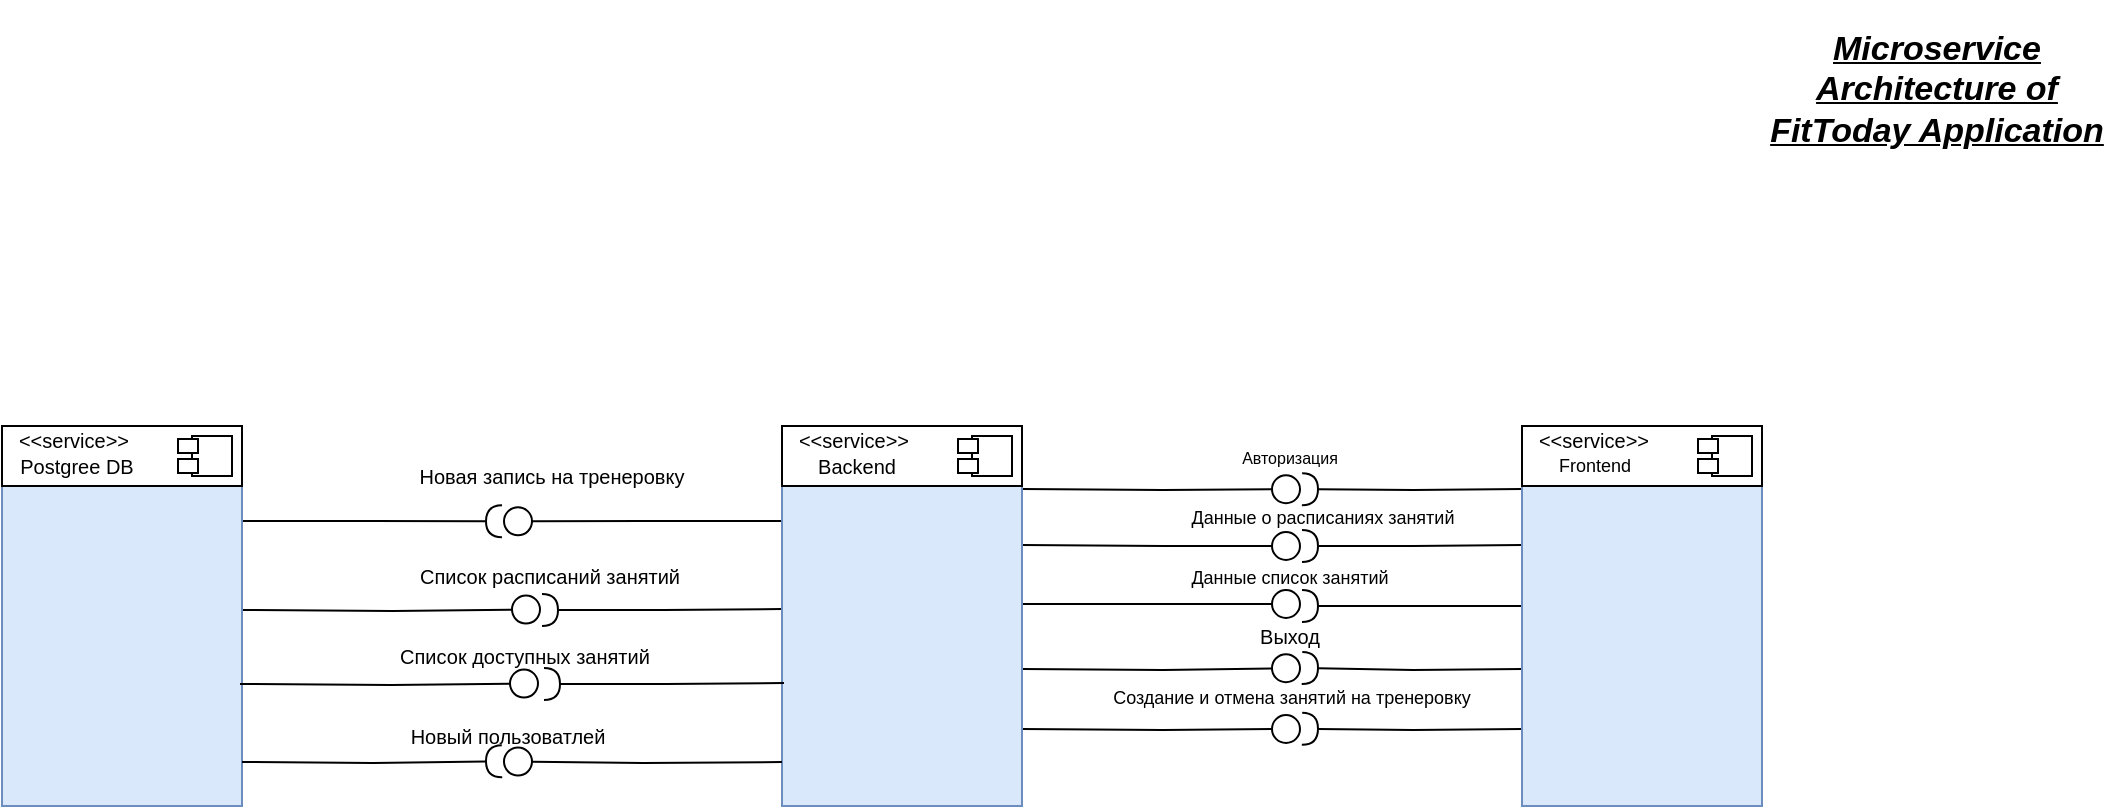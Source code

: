 <mxfile version="24.6.4" type="device">
  <diagram name="Page-1" id="5f0bae14-7c28-e335-631c-24af17079c00">
    <mxGraphModel dx="4025" dy="1832" grid="1" gridSize="10" guides="1" tooltips="1" connect="1" arrows="1" fold="1" page="1" pageScale="1" pageWidth="1169" pageHeight="827" background="none" math="0" shadow="0">
      <root>
        <mxCell id="0" />
        <mxCell id="1" parent="0" />
        <mxCell id="90Y9QjRsGdumL3US-0Al-87" value="" style="group" parent="1" connectable="0" vertex="1">
          <mxGeometry x="-1480" y="-590" width="120" height="190" as="geometry" />
        </mxCell>
        <mxCell id="8VMu90FHNc5uFZkxF0Xm-27" style="edgeStyle=orthogonalEdgeStyle;rounded=0;orthogonalLoop=1;jettySize=auto;html=1;exitX=0;exitY=0.25;exitDx=0;exitDy=0;endArrow=halfCircle;endFill=0;" parent="90Y9QjRsGdumL3US-0Al-87" edge="1">
          <mxGeometry relative="1" as="geometry">
            <mxPoint x="-110" y="31.571" as="targetPoint" />
            <mxPoint y="31.5" as="sourcePoint" />
          </mxGeometry>
        </mxCell>
        <mxCell id="8VMu90FHNc5uFZkxF0Xm-31" style="edgeStyle=orthogonalEdgeStyle;rounded=0;orthogonalLoop=1;jettySize=auto;html=1;exitX=0;exitY=0.25;exitDx=0;exitDy=0;endArrow=halfCircle;endFill=0;" parent="90Y9QjRsGdumL3US-0Al-87" edge="1">
          <mxGeometry relative="1" as="geometry">
            <mxPoint x="-110" y="60" as="targetPoint" />
            <mxPoint y="59.5" as="sourcePoint" />
          </mxGeometry>
        </mxCell>
        <mxCell id="8VMu90FHNc5uFZkxF0Xm-44" style="edgeStyle=orthogonalEdgeStyle;rounded=0;orthogonalLoop=1;jettySize=auto;html=1;endArrow=halfCircle;endFill=0;" parent="90Y9QjRsGdumL3US-0Al-87" edge="1">
          <mxGeometry relative="1" as="geometry">
            <mxPoint x="-110" y="90" as="targetPoint" />
            <mxPoint y="90" as="sourcePoint" />
          </mxGeometry>
        </mxCell>
        <mxCell id="8VMu90FHNc5uFZkxF0Xm-48" style="edgeStyle=orthogonalEdgeStyle;rounded=0;orthogonalLoop=1;jettySize=auto;html=1;exitX=0;exitY=0.75;exitDx=0;exitDy=0;endArrow=halfCircle;endFill=0;" parent="90Y9QjRsGdumL3US-0Al-87" edge="1">
          <mxGeometry relative="1" as="geometry">
            <mxPoint x="-110" y="121" as="targetPoint" />
            <mxPoint y="121.5" as="sourcePoint" />
          </mxGeometry>
        </mxCell>
        <mxCell id="8VMu90FHNc5uFZkxF0Xm-54" style="edgeStyle=orthogonalEdgeStyle;rounded=0;orthogonalLoop=1;jettySize=auto;html=1;exitX=0;exitY=0.75;exitDx=0;exitDy=0;endArrow=halfCircle;endFill=0;" parent="90Y9QjRsGdumL3US-0Al-87" edge="1">
          <mxGeometry relative="1" as="geometry">
            <mxPoint x="-110" y="151.429" as="targetPoint" />
            <mxPoint y="151.5" as="sourcePoint" />
          </mxGeometry>
        </mxCell>
        <mxCell id="90Y9QjRsGdumL3US-0Al-88" value="" style="rounded=0;whiteSpace=wrap;html=1;fillColor=#dae8fc;strokeColor=#6c8ebf;container=1;" parent="90Y9QjRsGdumL3US-0Al-87" vertex="1">
          <mxGeometry width="120.0" height="190" as="geometry" />
        </mxCell>
        <mxCell id="90Y9QjRsGdumL3US-0Al-89" value="" style="rounded=0;whiteSpace=wrap;html=1;" parent="90Y9QjRsGdumL3US-0Al-88" vertex="1">
          <mxGeometry width="120" height="30" as="geometry" />
        </mxCell>
        <mxCell id="90Y9QjRsGdumL3US-0Al-90" value="&lt;font style=&quot;font-size: 9px;&quot;&gt;Frontend&lt;/font&gt;" style="text;html=1;align=center;verticalAlign=middle;whiteSpace=wrap;rounded=0;" parent="90Y9QjRsGdumL3US-0Al-88" vertex="1">
          <mxGeometry x="-3" y="14" width="79" height="10" as="geometry" />
        </mxCell>
        <mxCell id="90Y9QjRsGdumL3US-0Al-91" value="" style="group" parent="90Y9QjRsGdumL3US-0Al-87" connectable="0" vertex="1">
          <mxGeometry x="85" y="5" width="40" height="30" as="geometry" />
        </mxCell>
        <mxCell id="90Y9QjRsGdumL3US-0Al-92" value="" style="whiteSpace=wrap;html=1;aspect=fixed;" parent="90Y9QjRsGdumL3US-0Al-91" vertex="1">
          <mxGeometry x="10" width="20" height="20" as="geometry" />
        </mxCell>
        <mxCell id="90Y9QjRsGdumL3US-0Al-93" value="" style="rounded=0;whiteSpace=wrap;html=1;" parent="90Y9QjRsGdumL3US-0Al-91" vertex="1">
          <mxGeometry x="3" y="1.5" width="10" height="7" as="geometry" />
        </mxCell>
        <mxCell id="90Y9QjRsGdumL3US-0Al-94" value="" style="rounded=0;whiteSpace=wrap;html=1;" parent="90Y9QjRsGdumL3US-0Al-91" vertex="1">
          <mxGeometry x="3" y="11.5" width="10" height="7" as="geometry" />
        </mxCell>
        <mxCell id="90Y9QjRsGdumL3US-0Al-95" value="&lt;font style=&quot;font-size: 10px;&quot;&gt;&amp;lt;&amp;lt;service&amp;gt;&amp;gt;&lt;/font&gt;" style="text;html=1;align=center;verticalAlign=middle;whiteSpace=wrap;rounded=0;" parent="90Y9QjRsGdumL3US-0Al-87" vertex="1">
          <mxGeometry x="6" y="2" width="60" height="10" as="geometry" />
        </mxCell>
        <mxCell id="90Y9QjRsGdumL3US-0Al-105" value="" style="group" parent="1" connectable="0" vertex="1">
          <mxGeometry x="-2240" y="-590" width="120" height="190" as="geometry" />
        </mxCell>
        <mxCell id="8VMu90FHNc5uFZkxF0Xm-63" style="edgeStyle=orthogonalEdgeStyle;rounded=0;orthogonalLoop=1;jettySize=auto;html=1;exitX=1;exitY=0.5;exitDx=0;exitDy=0;endArrow=circle;endFill=0;" parent="90Y9QjRsGdumL3US-0Al-105" edge="1">
          <mxGeometry relative="1" as="geometry">
            <mxPoint x="270" y="91.69" as="targetPoint" />
            <mxPoint x="120" y="92.0" as="sourcePoint" />
          </mxGeometry>
        </mxCell>
        <mxCell id="8VMu90FHNc5uFZkxF0Xm-72" style="edgeStyle=orthogonalEdgeStyle;rounded=0;orthogonalLoop=1;jettySize=auto;html=1;exitX=1;exitY=0.25;exitDx=0;exitDy=0;endArrow=halfCircle;endFill=0;" parent="90Y9QjRsGdumL3US-0Al-105" source="90Y9QjRsGdumL3US-0Al-106" edge="1">
          <mxGeometry relative="1" as="geometry">
            <mxPoint x="250" y="47.667" as="targetPoint" />
          </mxGeometry>
        </mxCell>
        <mxCell id="90Y9QjRsGdumL3US-0Al-106" value="" style="rounded=0;whiteSpace=wrap;html=1;fillColor=#dae8fc;strokeColor=#6c8ebf;container=1;" parent="90Y9QjRsGdumL3US-0Al-105" vertex="1">
          <mxGeometry width="120.0" height="190" as="geometry" />
        </mxCell>
        <mxCell id="90Y9QjRsGdumL3US-0Al-107" value="" style="rounded=0;whiteSpace=wrap;html=1;" parent="90Y9QjRsGdumL3US-0Al-106" vertex="1">
          <mxGeometry width="120" height="30" as="geometry" />
        </mxCell>
        <mxCell id="90Y9QjRsGdumL3US-0Al-108" value="&lt;font size=&quot;1&quot;&gt;Postgree DB&lt;/font&gt;" style="text;html=1;align=center;verticalAlign=middle;whiteSpace=wrap;rounded=0;" parent="90Y9QjRsGdumL3US-0Al-106" vertex="1">
          <mxGeometry x="8" y="15" width="59" height="10" as="geometry" />
        </mxCell>
        <mxCell id="90Y9QjRsGdumL3US-0Al-109" value="" style="group" parent="90Y9QjRsGdumL3US-0Al-105" connectable="0" vertex="1">
          <mxGeometry x="85" y="5" width="40" height="30" as="geometry" />
        </mxCell>
        <mxCell id="90Y9QjRsGdumL3US-0Al-110" value="" style="whiteSpace=wrap;html=1;aspect=fixed;" parent="90Y9QjRsGdumL3US-0Al-109" vertex="1">
          <mxGeometry x="10" width="20" height="20" as="geometry" />
        </mxCell>
        <mxCell id="90Y9QjRsGdumL3US-0Al-111" value="" style="rounded=0;whiteSpace=wrap;html=1;" parent="90Y9QjRsGdumL3US-0Al-109" vertex="1">
          <mxGeometry x="3" y="1.5" width="10" height="7" as="geometry" />
        </mxCell>
        <mxCell id="90Y9QjRsGdumL3US-0Al-112" value="" style="rounded=0;whiteSpace=wrap;html=1;" parent="90Y9QjRsGdumL3US-0Al-109" vertex="1">
          <mxGeometry x="3" y="11.5" width="10" height="7" as="geometry" />
        </mxCell>
        <mxCell id="90Y9QjRsGdumL3US-0Al-113" value="&lt;font style=&quot;font-size: 10px;&quot;&gt;&amp;lt;&amp;lt;service&amp;gt;&amp;gt;&lt;/font&gt;" style="text;html=1;align=center;verticalAlign=middle;whiteSpace=wrap;rounded=0;" parent="90Y9QjRsGdumL3US-0Al-105" vertex="1">
          <mxGeometry x="6" y="2" width="60" height="10" as="geometry" />
        </mxCell>
        <mxCell id="90Y9QjRsGdumL3US-0Al-114" value="]" style="group" parent="1" connectable="0" vertex="1">
          <mxGeometry x="-1850" y="-590" width="120" height="190" as="geometry" />
        </mxCell>
        <mxCell id="8VMu90FHNc5uFZkxF0Xm-28" style="edgeStyle=orthogonalEdgeStyle;rounded=0;orthogonalLoop=1;jettySize=auto;html=1;exitX=1;exitY=0.25;exitDx=0;exitDy=0;endArrow=circle;endFill=0;" parent="90Y9QjRsGdumL3US-0Al-114" edge="1">
          <mxGeometry relative="1" as="geometry">
            <mxPoint x="260" y="31.571" as="targetPoint" />
            <mxPoint x="120" y="31.5" as="sourcePoint" />
          </mxGeometry>
        </mxCell>
        <mxCell id="8VMu90FHNc5uFZkxF0Xm-34" style="edgeStyle=orthogonalEdgeStyle;rounded=0;orthogonalLoop=1;jettySize=auto;html=1;exitX=1;exitY=0.25;exitDx=0;exitDy=0;endArrow=circle;endFill=0;" parent="90Y9QjRsGdumL3US-0Al-114" edge="1">
          <mxGeometry relative="1" as="geometry">
            <mxPoint x="260" y="60" as="targetPoint" />
            <mxPoint x="120" y="59.5" as="sourcePoint" />
          </mxGeometry>
        </mxCell>
        <mxCell id="8VMu90FHNc5uFZkxF0Xm-46" style="edgeStyle=orthogonalEdgeStyle;rounded=0;orthogonalLoop=1;jettySize=auto;html=1;endArrow=circle;endFill=0;" parent="90Y9QjRsGdumL3US-0Al-114" edge="1">
          <mxGeometry relative="1" as="geometry">
            <mxPoint x="260" y="89" as="targetPoint" />
            <mxPoint x="120" y="89" as="sourcePoint" />
          </mxGeometry>
        </mxCell>
        <mxCell id="8VMu90FHNc5uFZkxF0Xm-47" style="edgeStyle=orthogonalEdgeStyle;rounded=0;orthogonalLoop=1;jettySize=auto;html=1;exitX=1;exitY=0.25;exitDx=0;exitDy=0;endArrow=circle;endFill=0;" parent="90Y9QjRsGdumL3US-0Al-114" edge="1">
          <mxGeometry relative="1" as="geometry">
            <mxPoint x="260" y="121" as="targetPoint" />
            <mxPoint x="120" y="121.5" as="sourcePoint" />
          </mxGeometry>
        </mxCell>
        <mxCell id="8VMu90FHNc5uFZkxF0Xm-55" style="edgeStyle=orthogonalEdgeStyle;rounded=0;orthogonalLoop=1;jettySize=auto;html=1;exitX=1;exitY=0.75;exitDx=0;exitDy=0;endArrow=circle;endFill=0;" parent="90Y9QjRsGdumL3US-0Al-114" edge="1">
          <mxGeometry relative="1" as="geometry">
            <mxPoint x="260" y="151.429" as="targetPoint" />
            <mxPoint x="120" y="151.5" as="sourcePoint" />
          </mxGeometry>
        </mxCell>
        <mxCell id="8VMu90FHNc5uFZkxF0Xm-61" style="edgeStyle=orthogonalEdgeStyle;rounded=0;orthogonalLoop=1;jettySize=auto;html=1;exitX=0;exitY=0.25;exitDx=0;exitDy=0;endArrow=halfCircle;endFill=0;" parent="90Y9QjRsGdumL3US-0Al-114" edge="1">
          <mxGeometry relative="1" as="geometry">
            <mxPoint x="-120" y="92" as="targetPoint" />
            <mxPoint y="91.5" as="sourcePoint" />
          </mxGeometry>
        </mxCell>
        <mxCell id="8VMu90FHNc5uFZkxF0Xm-73" style="edgeStyle=orthogonalEdgeStyle;rounded=0;orthogonalLoop=1;jettySize=auto;html=1;exitX=0;exitY=0.25;exitDx=0;exitDy=0;endArrow=circle;endFill=0;" parent="90Y9QjRsGdumL3US-0Al-114" source="90Y9QjRsGdumL3US-0Al-115" edge="1">
          <mxGeometry relative="1" as="geometry">
            <mxPoint x="-140" y="47.667" as="targetPoint" />
          </mxGeometry>
        </mxCell>
        <mxCell id="90Y9QjRsGdumL3US-0Al-115" value="" style="rounded=0;whiteSpace=wrap;html=1;fillColor=#dae8fc;strokeColor=#6c8ebf;container=1;" parent="90Y9QjRsGdumL3US-0Al-114" vertex="1">
          <mxGeometry width="120.0" height="190" as="geometry" />
        </mxCell>
        <mxCell id="90Y9QjRsGdumL3US-0Al-116" value="" style="rounded=0;whiteSpace=wrap;html=1;" parent="90Y9QjRsGdumL3US-0Al-115" vertex="1">
          <mxGeometry width="120" height="30" as="geometry" />
        </mxCell>
        <mxCell id="90Y9QjRsGdumL3US-0Al-117" value="&lt;font size=&quot;1&quot;&gt;Backend&lt;/font&gt;" style="text;html=1;align=center;verticalAlign=middle;whiteSpace=wrap;rounded=0;" parent="90Y9QjRsGdumL3US-0Al-115" vertex="1">
          <mxGeometry x="3" y="16" width="69" height="7" as="geometry" />
        </mxCell>
        <mxCell id="90Y9QjRsGdumL3US-0Al-118" value="" style="group" parent="90Y9QjRsGdumL3US-0Al-114" connectable="0" vertex="1">
          <mxGeometry x="85" y="5" width="40" height="30" as="geometry" />
        </mxCell>
        <mxCell id="90Y9QjRsGdumL3US-0Al-119" value="" style="whiteSpace=wrap;html=1;aspect=fixed;" parent="90Y9QjRsGdumL3US-0Al-118" vertex="1">
          <mxGeometry x="10" width="20" height="20" as="geometry" />
        </mxCell>
        <mxCell id="90Y9QjRsGdumL3US-0Al-120" value="" style="rounded=0;whiteSpace=wrap;html=1;" parent="90Y9QjRsGdumL3US-0Al-118" vertex="1">
          <mxGeometry x="3" y="1.5" width="10" height="7" as="geometry" />
        </mxCell>
        <mxCell id="90Y9QjRsGdumL3US-0Al-121" value="" style="rounded=0;whiteSpace=wrap;html=1;" parent="90Y9QjRsGdumL3US-0Al-118" vertex="1">
          <mxGeometry x="3" y="11.5" width="10" height="7" as="geometry" />
        </mxCell>
        <mxCell id="90Y9QjRsGdumL3US-0Al-122" value="&lt;font style=&quot;font-size: 10px;&quot;&gt;&amp;lt;&amp;lt;service&amp;gt;&amp;gt;&lt;/font&gt;" style="text;html=1;align=center;verticalAlign=middle;whiteSpace=wrap;rounded=0;" parent="90Y9QjRsGdumL3US-0Al-114" vertex="1">
          <mxGeometry x="6" y="2" width="60" height="10" as="geometry" />
        </mxCell>
        <mxCell id="90Y9QjRsGdumL3US-0Al-238" value="&lt;font style=&quot;font-size: 17px;&quot;&gt;&lt;b&gt;&lt;i&gt;&lt;u&gt;Microservice Architecture of FitToday Application&lt;/u&gt;&lt;/i&gt;&lt;/b&gt;&lt;/font&gt;" style="text;html=1;align=center;verticalAlign=middle;whiteSpace=wrap;rounded=0;" parent="1" vertex="1">
          <mxGeometry x="-1360" y="-803" width="174.83" height="90" as="geometry" />
        </mxCell>
        <mxCell id="8VMu90FHNc5uFZkxF0Xm-29" value="&lt;font style=&quot;font-size: 8px;&quot;&gt;Авторизация&lt;/font&gt;" style="text;html=1;align=center;verticalAlign=middle;whiteSpace=wrap;rounded=0;" parent="1" vertex="1">
          <mxGeometry x="-1626" y="-590" width="60" height="30" as="geometry" />
        </mxCell>
        <mxCell id="8VMu90FHNc5uFZkxF0Xm-36" value="&lt;font style=&quot;font-size: 9px;&quot;&gt;Данные о&lt;/font&gt;&lt;span style=&quot;font-size: 9px; background-color: initial;&quot;&gt;&amp;nbsp;расписаниях занятий&lt;/span&gt;" style="text;html=1;align=center;verticalAlign=middle;whiteSpace=wrap;rounded=0;" parent="1" vertex="1">
          <mxGeometry x="-1659" y="-550" width="159" height="10" as="geometry" />
        </mxCell>
        <mxCell id="8VMu90FHNc5uFZkxF0Xm-45" value="&lt;font style=&quot;font-size: 9px;&quot;&gt;Данные список занятий&lt;/font&gt;" style="text;html=1;align=center;verticalAlign=middle;whiteSpace=wrap;rounded=0;" parent="1" vertex="1">
          <mxGeometry x="-1659" y="-520" width="126" height="10" as="geometry" />
        </mxCell>
        <mxCell id="8VMu90FHNc5uFZkxF0Xm-50" value="&lt;font size=&quot;1&quot;&gt;Выход&lt;/font&gt;" style="text;html=1;align=center;verticalAlign=middle;whiteSpace=wrap;rounded=0;" parent="1" vertex="1">
          <mxGeometry x="-1659" y="-490" width="126" height="10" as="geometry" />
        </mxCell>
        <mxCell id="8VMu90FHNc5uFZkxF0Xm-53" value="&lt;font style=&quot;font-size: 9px;&quot;&gt;Создание и отмена занятий на тренеровку&lt;/font&gt;" style="text;html=1;align=center;verticalAlign=middle;whiteSpace=wrap;rounded=0;" parent="1" vertex="1">
          <mxGeometry x="-1690" y="-460" width="190" height="10" as="geometry" />
        </mxCell>
        <mxCell id="8VMu90FHNc5uFZkxF0Xm-57" value="&lt;font size=&quot;1&quot;&gt;Список доступных занятий&lt;/font&gt;" style="text;html=1;align=center;verticalAlign=middle;whiteSpace=wrap;rounded=0;" parent="1" vertex="1">
          <mxGeometry x="-2060" y="-480" width="163" height="10" as="geometry" />
        </mxCell>
        <mxCell id="8VMu90FHNc5uFZkxF0Xm-59" value="&lt;font size=&quot;1&quot;&gt;Список расписаний занятий&lt;/font&gt;" style="text;html=1;align=center;verticalAlign=middle;whiteSpace=wrap;rounded=0;" parent="1" vertex="1">
          <mxGeometry x="-2050" y="-520" width="168" height="10" as="geometry" />
        </mxCell>
        <mxCell id="8VMu90FHNc5uFZkxF0Xm-65" style="edgeStyle=orthogonalEdgeStyle;rounded=0;orthogonalLoop=1;jettySize=auto;html=1;exitX=0;exitY=0.25;exitDx=0;exitDy=0;endArrow=halfCircle;endFill=0;" parent="1" edge="1">
          <mxGeometry relative="1" as="geometry">
            <mxPoint x="-1969" y="-461" as="targetPoint" />
            <mxPoint x="-1849" y="-461.5" as="sourcePoint" />
          </mxGeometry>
        </mxCell>
        <mxCell id="8VMu90FHNc5uFZkxF0Xm-71" style="edgeStyle=orthogonalEdgeStyle;rounded=0;orthogonalLoop=1;jettySize=auto;html=1;exitX=1;exitY=0.5;exitDx=0;exitDy=0;endArrow=circle;endFill=0;" parent="1" edge="1">
          <mxGeometry relative="1" as="geometry">
            <mxPoint x="-1971" y="-461.31" as="targetPoint" />
            <mxPoint x="-2121" y="-461.0" as="sourcePoint" />
          </mxGeometry>
        </mxCell>
        <mxCell id="8VMu90FHNc5uFZkxF0Xm-75" value="&lt;font size=&quot;1&quot;&gt;Новая запись на тренеровку&lt;/font&gt;" style="text;html=1;align=center;verticalAlign=middle;whiteSpace=wrap;rounded=0;" parent="1" vertex="1">
          <mxGeometry x="-2050" y="-570" width="170" height="10" as="geometry" />
        </mxCell>
        <mxCell id="8VMu90FHNc5uFZkxF0Xm-77" style="edgeStyle=orthogonalEdgeStyle;rounded=0;orthogonalLoop=1;jettySize=auto;html=1;exitX=0;exitY=0.25;exitDx=0;exitDy=0;endArrow=circle;endFill=0;" parent="1" edge="1">
          <mxGeometry relative="1" as="geometry">
            <mxPoint x="-1990" y="-422.333" as="targetPoint" />
            <mxPoint x="-1850" y="-422" as="sourcePoint" />
          </mxGeometry>
        </mxCell>
        <mxCell id="8VMu90FHNc5uFZkxF0Xm-79" style="edgeStyle=orthogonalEdgeStyle;rounded=0;orthogonalLoop=1;jettySize=auto;html=1;exitX=1;exitY=0.25;exitDx=0;exitDy=0;endArrow=halfCircle;endFill=0;" parent="1" edge="1">
          <mxGeometry relative="1" as="geometry">
            <mxPoint x="-1990" y="-422.333" as="targetPoint" />
            <mxPoint x="-2120" y="-422" as="sourcePoint" />
          </mxGeometry>
        </mxCell>
        <mxCell id="8VMu90FHNc5uFZkxF0Xm-80" value="&lt;font size=&quot;1&quot;&gt;Новый пользоватлей&lt;/font&gt;" style="text;html=1;align=center;verticalAlign=middle;whiteSpace=wrap;rounded=0;" parent="1" vertex="1">
          <mxGeometry x="-2050" y="-440" width="126" height="10" as="geometry" />
        </mxCell>
      </root>
    </mxGraphModel>
  </diagram>
</mxfile>
